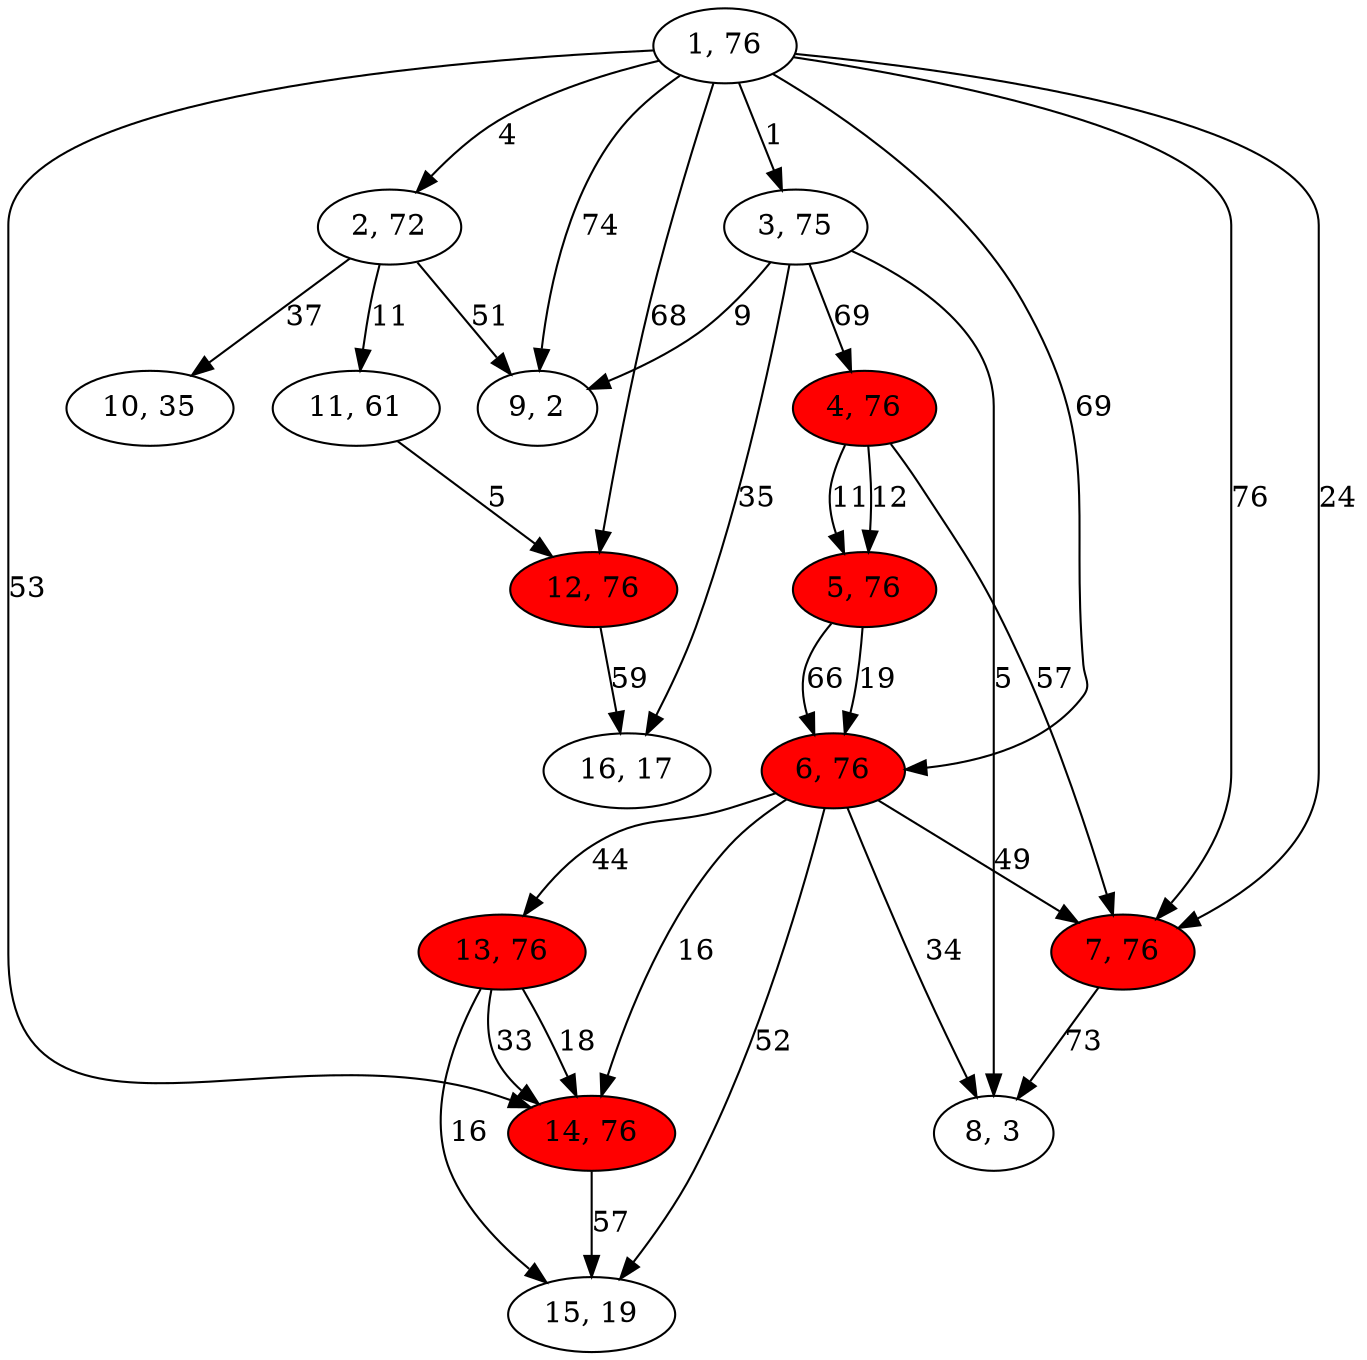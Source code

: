 digraph G{
1[label="1, 76"]
2[label="2, 72"]
3[label="3, 75"]
4[label="4, 76"]
5[label="5, 76"]
6[label="6, 76"]
7[label="7, 76"]
8[label="8, 3"]
9[label="9, 2"]
10[label="10, 35"]
11[label="11, 61"]
12[label="12, 76"]
13[label="13, 76"]
14[label="14, 76"]
15[label="15, 19"]
16[label="16, 17"]
1->12[label="68"]
1->7[label="76"]
1->6[label="69"]
1->14[label="53"]
1->9[label="74"]
1->7[label="24"]
1->3[label="1"]
1->2[label="4"]
2->9[label="51"]
2->11[label="11"]
2->10[label="37"]
3->16[label="35"]
3->8[label="5"]
3->9[label="9"]
3->4[label="69"]
4[style = filled,fillcolor=red]
4->5[label="11"]
4->7[label="57"]
4->5[label="12"]
5[style = filled,fillcolor=red]
5->6[label="19"]
5->6[label="66"]
6[style = filled,fillcolor=red]
6->15[label="52"]
6->14[label="16"]
6->7[label="49"]
6->13[label="44"]
6->8[label="34"]
7[style = filled,fillcolor=red]
7->8[label="73"]
11->12[label="5"]
12[style = filled,fillcolor=red]
12->16[label="59"]
13[style = filled,fillcolor=red]
13->15[label="16"]
13->14[label="18"]
13->14[label="33"]
14[style = filled,fillcolor=red]
14->15[label="57"]
}
